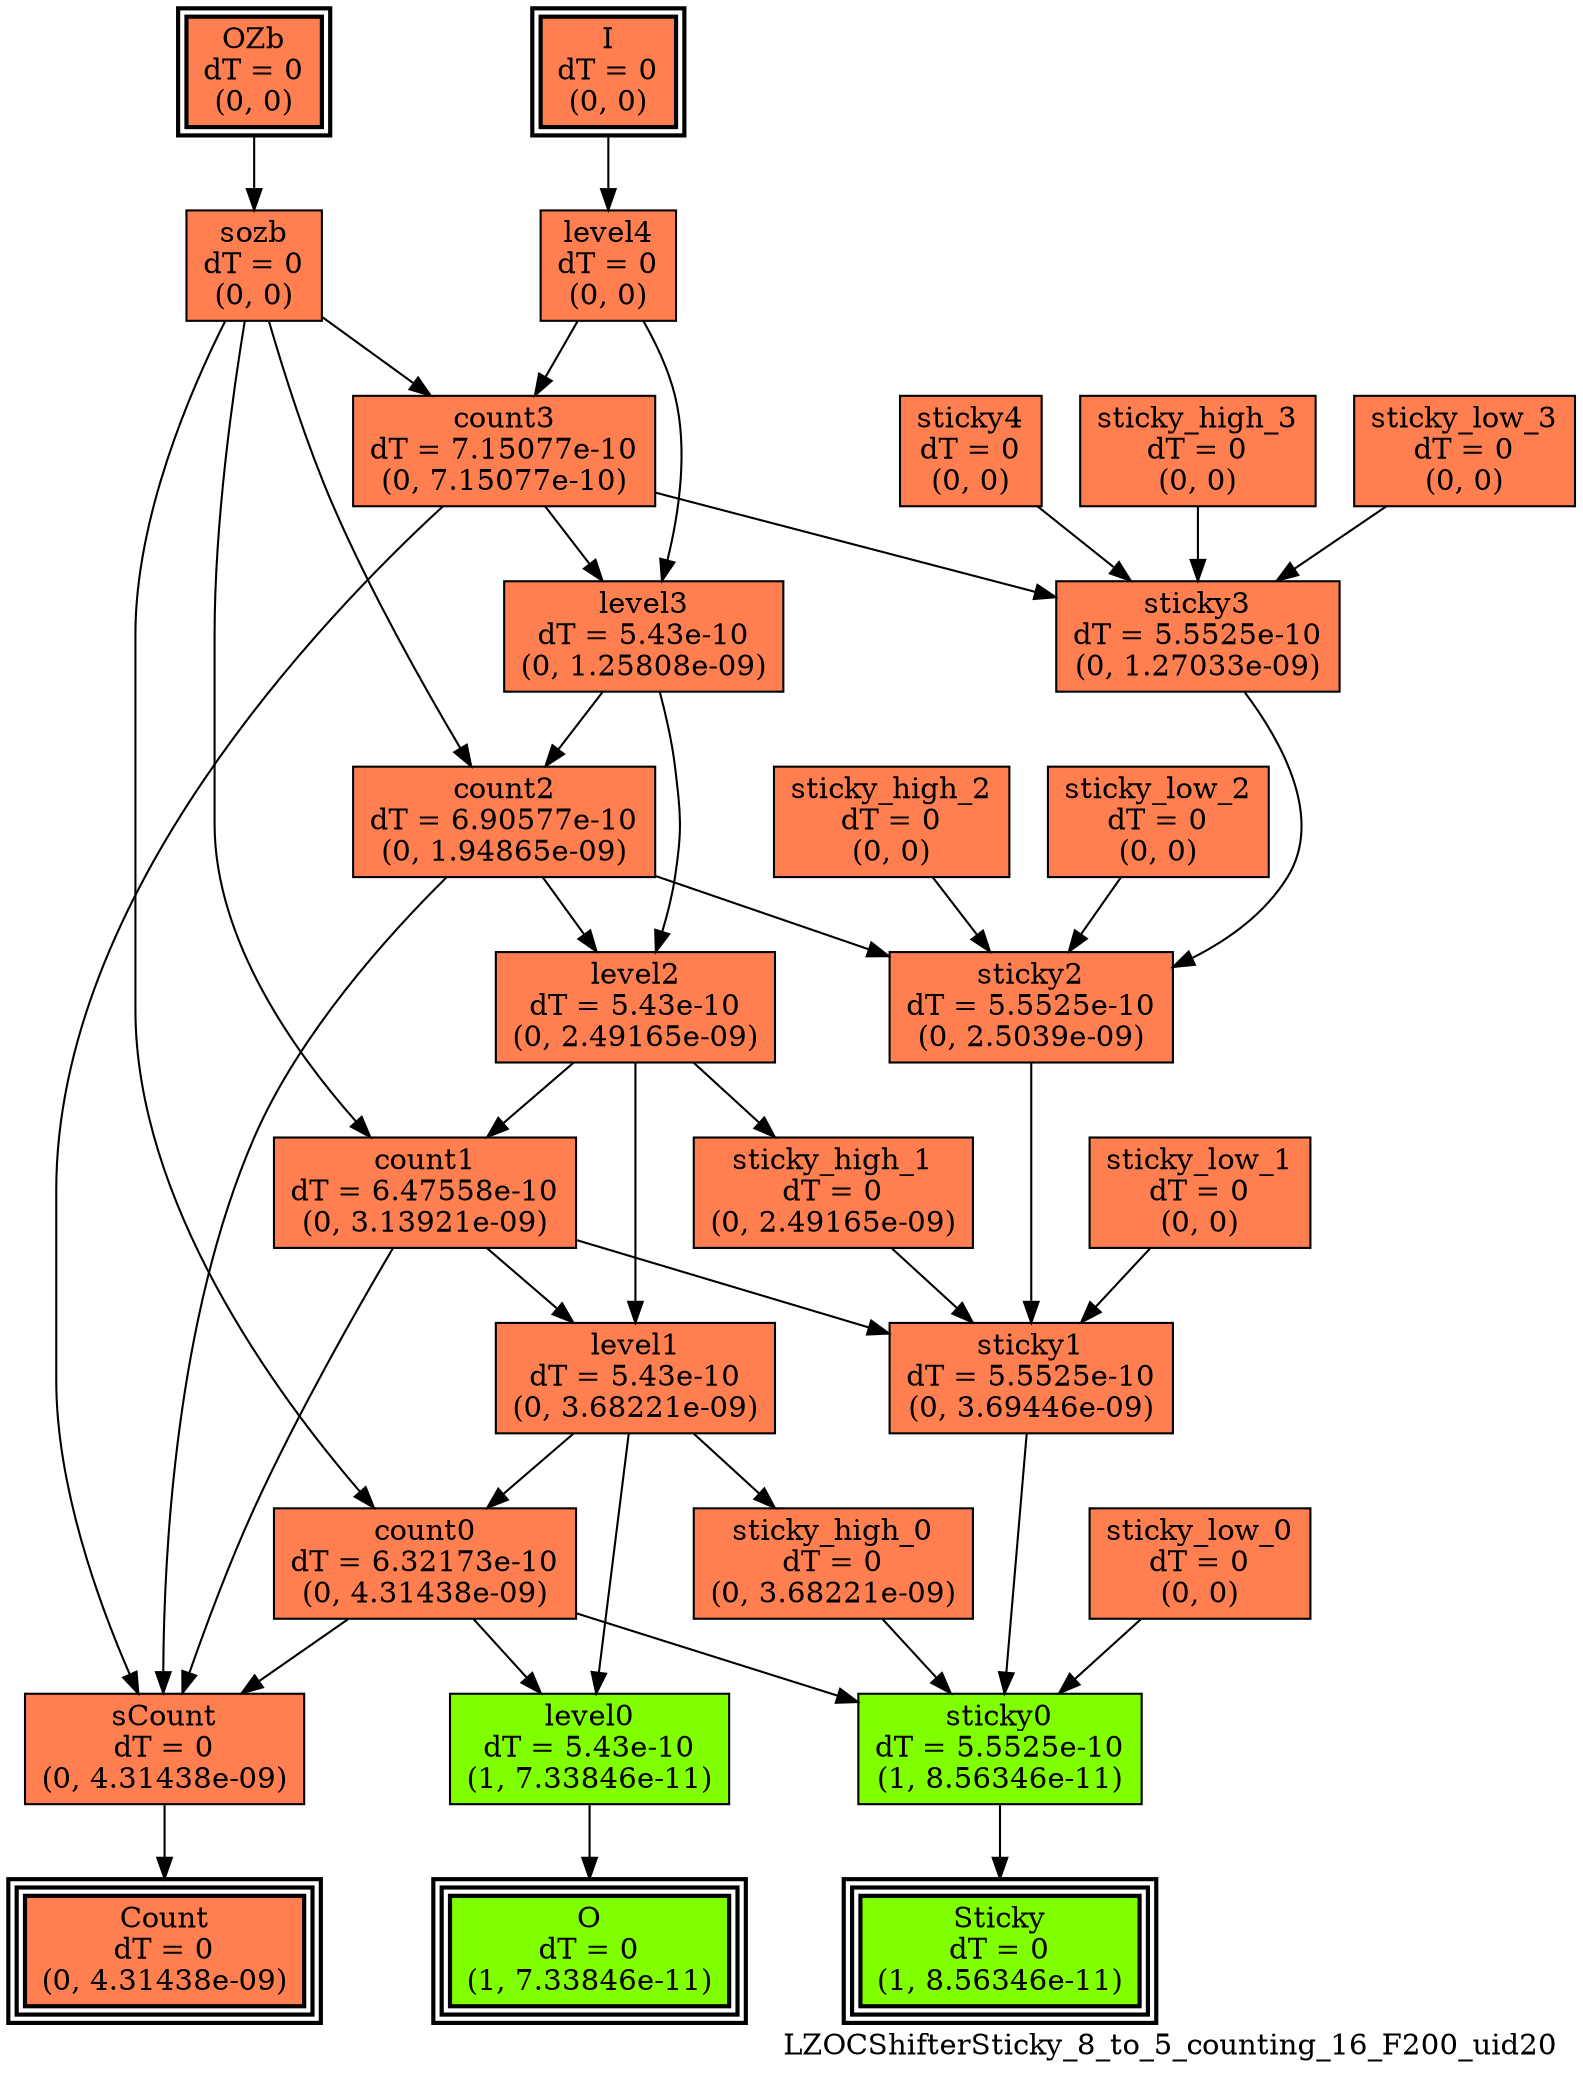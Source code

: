 digraph LZOCShifterSticky_8_to_5_counting_16_F200_uid20
{
	//graph drawing options
	label=LZOCShifterSticky_8_to_5_counting_16_F200_uid20;
	labelloc=bottom;
	labeljust=right;
	ratio=auto;
	nodesep=0.25;
	ranksep=0.5;

	//input/output signals of operator LZOCShifterSticky_8_to_5_counting_16_F200_uid20
	I__LZOCShifterSticky_8_to_5_counting_16_F200_uid20 [ label="I\ndT = 0\n(0, 0)", shape=box, color=black, style="bold, filled", fillcolor=coral, peripheries=2 ];
	OZb__LZOCShifterSticky_8_to_5_counting_16_F200_uid20 [ label="OZb\ndT = 0\n(0, 0)", shape=box, color=black, style="bold, filled", fillcolor=coral, peripheries=2 ];
	Count__LZOCShifterSticky_8_to_5_counting_16_F200_uid20 [ label="Count\ndT = 0\n(0, 4.31438e-09)", shape=box, color=black, style="bold, filled", fillcolor=coral, peripheries=3 ];
	O__LZOCShifterSticky_8_to_5_counting_16_F200_uid20 [ label="O\ndT = 0\n(1, 7.33846e-11)", shape=box, color=black, style="bold, filled", fillcolor=chartreuse, peripheries=3 ];
	Sticky__LZOCShifterSticky_8_to_5_counting_16_F200_uid20 [ label="Sticky\ndT = 0\n(1, 8.56346e-11)", shape=box, color=black, style="bold, filled", fillcolor=chartreuse, peripheries=3 ];
	{rank=same I__LZOCShifterSticky_8_to_5_counting_16_F200_uid20, OZb__LZOCShifterSticky_8_to_5_counting_16_F200_uid20};
	{rank=same Count__LZOCShifterSticky_8_to_5_counting_16_F200_uid20, O__LZOCShifterSticky_8_to_5_counting_16_F200_uid20, Sticky__LZOCShifterSticky_8_to_5_counting_16_F200_uid20};
	//internal signals of operator LZOCShifterSticky_8_to_5_counting_16_F200_uid20
	level4__LZOCShifterSticky_8_to_5_counting_16_F200_uid20 [ label="level4\ndT = 0\n(0, 0)", shape=box, color=black, style=filled, fillcolor=coral, peripheries=1 ];
	sozb__LZOCShifterSticky_8_to_5_counting_16_F200_uid20 [ label="sozb\ndT = 0\n(0, 0)", shape=box, color=black, style=filled, fillcolor=coral, peripheries=1 ];
	sticky4__LZOCShifterSticky_8_to_5_counting_16_F200_uid20 [ label="sticky4\ndT = 0\n(0, 0)", shape=box, color=black, style=filled, fillcolor=coral, peripheries=1 ];
	count3__LZOCShifterSticky_8_to_5_counting_16_F200_uid20 [ label="count3\ndT = 7.15077e-10\n(0, 7.15077e-10)", shape=box, color=black, style=filled, fillcolor=coral, peripheries=1 ];
	level3__LZOCShifterSticky_8_to_5_counting_16_F200_uid20 [ label="level3\ndT = 5.43e-10\n(0, 1.25808e-09)", shape=box, color=black, style=filled, fillcolor=coral, peripheries=1 ];
	sticky_high_3__LZOCShifterSticky_8_to_5_counting_16_F200_uid20 [ label="sticky_high_3\ndT = 0\n(0, 0)", shape=box, color=black, style=filled, fillcolor=coral, peripheries=1 ];
	sticky_low_3__LZOCShifterSticky_8_to_5_counting_16_F200_uid20 [ label="sticky_low_3\ndT = 0\n(0, 0)", shape=box, color=black, style=filled, fillcolor=coral, peripheries=1 ];
	sticky3__LZOCShifterSticky_8_to_5_counting_16_F200_uid20 [ label="sticky3\ndT = 5.5525e-10\n(0, 1.27033e-09)", shape=box, color=black, style=filled, fillcolor=coral, peripheries=1 ];
	count2__LZOCShifterSticky_8_to_5_counting_16_F200_uid20 [ label="count2\ndT = 6.90577e-10\n(0, 1.94865e-09)", shape=box, color=black, style=filled, fillcolor=coral, peripheries=1 ];
	level2__LZOCShifterSticky_8_to_5_counting_16_F200_uid20 [ label="level2\ndT = 5.43e-10\n(0, 2.49165e-09)", shape=box, color=black, style=filled, fillcolor=coral, peripheries=1 ];
	sticky_high_2__LZOCShifterSticky_8_to_5_counting_16_F200_uid20 [ label="sticky_high_2\ndT = 0\n(0, 0)", shape=box, color=black, style=filled, fillcolor=coral, peripheries=1 ];
	sticky_low_2__LZOCShifterSticky_8_to_5_counting_16_F200_uid20 [ label="sticky_low_2\ndT = 0\n(0, 0)", shape=box, color=black, style=filled, fillcolor=coral, peripheries=1 ];
	sticky2__LZOCShifterSticky_8_to_5_counting_16_F200_uid20 [ label="sticky2\ndT = 5.5525e-10\n(0, 2.5039e-09)", shape=box, color=black, style=filled, fillcolor=coral, peripheries=1 ];
	count1__LZOCShifterSticky_8_to_5_counting_16_F200_uid20 [ label="count1\ndT = 6.47558e-10\n(0, 3.13921e-09)", shape=box, color=black, style=filled, fillcolor=coral, peripheries=1 ];
	level1__LZOCShifterSticky_8_to_5_counting_16_F200_uid20 [ label="level1\ndT = 5.43e-10\n(0, 3.68221e-09)", shape=box, color=black, style=filled, fillcolor=coral, peripheries=1 ];
	sticky_high_1__LZOCShifterSticky_8_to_5_counting_16_F200_uid20 [ label="sticky_high_1\ndT = 0\n(0, 2.49165e-09)", shape=box, color=black, style=filled, fillcolor=coral, peripheries=1 ];
	sticky_low_1__LZOCShifterSticky_8_to_5_counting_16_F200_uid20 [ label="sticky_low_1\ndT = 0\n(0, 0)", shape=box, color=black, style=filled, fillcolor=coral, peripheries=1 ];
	sticky1__LZOCShifterSticky_8_to_5_counting_16_F200_uid20 [ label="sticky1\ndT = 5.5525e-10\n(0, 3.69446e-09)", shape=box, color=black, style=filled, fillcolor=coral, peripheries=1 ];
	count0__LZOCShifterSticky_8_to_5_counting_16_F200_uid20 [ label="count0\ndT = 6.32173e-10\n(0, 4.31438e-09)", shape=box, color=black, style=filled, fillcolor=coral, peripheries=1 ];
	level0__LZOCShifterSticky_8_to_5_counting_16_F200_uid20 [ label="level0\ndT = 5.43e-10\n(1, 7.33846e-11)", shape=box, color=black, style=filled, fillcolor=chartreuse, peripheries=1 ];
	sticky_high_0__LZOCShifterSticky_8_to_5_counting_16_F200_uid20 [ label="sticky_high_0\ndT = 0\n(0, 3.68221e-09)", shape=box, color=black, style=filled, fillcolor=coral, peripheries=1 ];
	sticky_low_0__LZOCShifterSticky_8_to_5_counting_16_F200_uid20 [ label="sticky_low_0\ndT = 0\n(0, 0)", shape=box, color=black, style=filled, fillcolor=coral, peripheries=1 ];
	sticky0__LZOCShifterSticky_8_to_5_counting_16_F200_uid20 [ label="sticky0\ndT = 5.5525e-10\n(1, 8.56346e-11)", shape=box, color=black, style=filled, fillcolor=chartreuse, peripheries=1 ];
	sCount__LZOCShifterSticky_8_to_5_counting_16_F200_uid20 [ label="sCount\ndT = 0\n(0, 4.31438e-09)", shape=box, color=black, style=filled, fillcolor=coral, peripheries=1 ];

	//subcomponents of operator LZOCShifterSticky_8_to_5_counting_16_F200_uid20

	//input and internal signal connections of operator LZOCShifterSticky_8_to_5_counting_16_F200_uid20
	I__LZOCShifterSticky_8_to_5_counting_16_F200_uid20 -> level4__LZOCShifterSticky_8_to_5_counting_16_F200_uid20 [ arrowhead=normal, arrowsize=1.0, arrowtail=normal, color=black, dir=forward  ];
	OZb__LZOCShifterSticky_8_to_5_counting_16_F200_uid20 -> sozb__LZOCShifterSticky_8_to_5_counting_16_F200_uid20 [ arrowhead=normal, arrowsize=1.0, arrowtail=normal, color=black, dir=forward  ];
	level4__LZOCShifterSticky_8_to_5_counting_16_F200_uid20 -> count3__LZOCShifterSticky_8_to_5_counting_16_F200_uid20 [ arrowhead=normal, arrowsize=1.0, arrowtail=normal, color=black, dir=forward  ];
	level4__LZOCShifterSticky_8_to_5_counting_16_F200_uid20 -> level3__LZOCShifterSticky_8_to_5_counting_16_F200_uid20 [ arrowhead=normal, arrowsize=1.0, arrowtail=normal, color=black, dir=forward  ];
	sozb__LZOCShifterSticky_8_to_5_counting_16_F200_uid20 -> count3__LZOCShifterSticky_8_to_5_counting_16_F200_uid20 [ arrowhead=normal, arrowsize=1.0, arrowtail=normal, color=black, dir=forward  ];
	sozb__LZOCShifterSticky_8_to_5_counting_16_F200_uid20 -> count2__LZOCShifterSticky_8_to_5_counting_16_F200_uid20 [ arrowhead=normal, arrowsize=1.0, arrowtail=normal, color=black, dir=forward  ];
	sozb__LZOCShifterSticky_8_to_5_counting_16_F200_uid20 -> count1__LZOCShifterSticky_8_to_5_counting_16_F200_uid20 [ arrowhead=normal, arrowsize=1.0, arrowtail=normal, color=black, dir=forward  ];
	sozb__LZOCShifterSticky_8_to_5_counting_16_F200_uid20 -> count0__LZOCShifterSticky_8_to_5_counting_16_F200_uid20 [ arrowhead=normal, arrowsize=1.0, arrowtail=normal, color=black, dir=forward  ];
	sticky4__LZOCShifterSticky_8_to_5_counting_16_F200_uid20 -> sticky3__LZOCShifterSticky_8_to_5_counting_16_F200_uid20 [ arrowhead=normal, arrowsize=1.0, arrowtail=normal, color=black, dir=forward  ];
	count3__LZOCShifterSticky_8_to_5_counting_16_F200_uid20 -> level3__LZOCShifterSticky_8_to_5_counting_16_F200_uid20 [ arrowhead=normal, arrowsize=1.0, arrowtail=normal, color=black, dir=forward  ];
	count3__LZOCShifterSticky_8_to_5_counting_16_F200_uid20 -> sticky3__LZOCShifterSticky_8_to_5_counting_16_F200_uid20 [ arrowhead=normal, arrowsize=1.0, arrowtail=normal, color=black, dir=forward  ];
	count3__LZOCShifterSticky_8_to_5_counting_16_F200_uid20 -> sCount__LZOCShifterSticky_8_to_5_counting_16_F200_uid20 [ arrowhead=normal, arrowsize=1.0, arrowtail=normal, color=black, dir=forward  ];
	level3__LZOCShifterSticky_8_to_5_counting_16_F200_uid20 -> count2__LZOCShifterSticky_8_to_5_counting_16_F200_uid20 [ arrowhead=normal, arrowsize=1.0, arrowtail=normal, color=black, dir=forward  ];
	level3__LZOCShifterSticky_8_to_5_counting_16_F200_uid20 -> level2__LZOCShifterSticky_8_to_5_counting_16_F200_uid20 [ arrowhead=normal, arrowsize=1.0, arrowtail=normal, color=black, dir=forward  ];
	sticky_high_3__LZOCShifterSticky_8_to_5_counting_16_F200_uid20 -> sticky3__LZOCShifterSticky_8_to_5_counting_16_F200_uid20 [ arrowhead=normal, arrowsize=1.0, arrowtail=normal, color=black, dir=forward  ];
	sticky_low_3__LZOCShifterSticky_8_to_5_counting_16_F200_uid20 -> sticky3__LZOCShifterSticky_8_to_5_counting_16_F200_uid20 [ arrowhead=normal, arrowsize=1.0, arrowtail=normal, color=black, dir=forward  ];
	sticky3__LZOCShifterSticky_8_to_5_counting_16_F200_uid20 -> sticky2__LZOCShifterSticky_8_to_5_counting_16_F200_uid20 [ arrowhead=normal, arrowsize=1.0, arrowtail=normal, color=black, dir=forward  ];
	count2__LZOCShifterSticky_8_to_5_counting_16_F200_uid20 -> level2__LZOCShifterSticky_8_to_5_counting_16_F200_uid20 [ arrowhead=normal, arrowsize=1.0, arrowtail=normal, color=black, dir=forward  ];
	count2__LZOCShifterSticky_8_to_5_counting_16_F200_uid20 -> sticky2__LZOCShifterSticky_8_to_5_counting_16_F200_uid20 [ arrowhead=normal, arrowsize=1.0, arrowtail=normal, color=black, dir=forward  ];
	count2__LZOCShifterSticky_8_to_5_counting_16_F200_uid20 -> sCount__LZOCShifterSticky_8_to_5_counting_16_F200_uid20 [ arrowhead=normal, arrowsize=1.0, arrowtail=normal, color=black, dir=forward  ];
	level2__LZOCShifterSticky_8_to_5_counting_16_F200_uid20 -> count1__LZOCShifterSticky_8_to_5_counting_16_F200_uid20 [ arrowhead=normal, arrowsize=1.0, arrowtail=normal, color=black, dir=forward  ];
	level2__LZOCShifterSticky_8_to_5_counting_16_F200_uid20 -> level1__LZOCShifterSticky_8_to_5_counting_16_F200_uid20 [ arrowhead=normal, arrowsize=1.0, arrowtail=normal, color=black, dir=forward  ];
	level2__LZOCShifterSticky_8_to_5_counting_16_F200_uid20 -> sticky_high_1__LZOCShifterSticky_8_to_5_counting_16_F200_uid20 [ arrowhead=normal, arrowsize=1.0, arrowtail=normal, color=black, dir=forward  ];
	sticky_high_2__LZOCShifterSticky_8_to_5_counting_16_F200_uid20 -> sticky2__LZOCShifterSticky_8_to_5_counting_16_F200_uid20 [ arrowhead=normal, arrowsize=1.0, arrowtail=normal, color=black, dir=forward  ];
	sticky_low_2__LZOCShifterSticky_8_to_5_counting_16_F200_uid20 -> sticky2__LZOCShifterSticky_8_to_5_counting_16_F200_uid20 [ arrowhead=normal, arrowsize=1.0, arrowtail=normal, color=black, dir=forward  ];
	sticky2__LZOCShifterSticky_8_to_5_counting_16_F200_uid20 -> sticky1__LZOCShifterSticky_8_to_5_counting_16_F200_uid20 [ arrowhead=normal, arrowsize=1.0, arrowtail=normal, color=black, dir=forward  ];
	count1__LZOCShifterSticky_8_to_5_counting_16_F200_uid20 -> level1__LZOCShifterSticky_8_to_5_counting_16_F200_uid20 [ arrowhead=normal, arrowsize=1.0, arrowtail=normal, color=black, dir=forward  ];
	count1__LZOCShifterSticky_8_to_5_counting_16_F200_uid20 -> sticky1__LZOCShifterSticky_8_to_5_counting_16_F200_uid20 [ arrowhead=normal, arrowsize=1.0, arrowtail=normal, color=black, dir=forward  ];
	count1__LZOCShifterSticky_8_to_5_counting_16_F200_uid20 -> sCount__LZOCShifterSticky_8_to_5_counting_16_F200_uid20 [ arrowhead=normal, arrowsize=1.0, arrowtail=normal, color=black, dir=forward  ];
	level1__LZOCShifterSticky_8_to_5_counting_16_F200_uid20 -> count0__LZOCShifterSticky_8_to_5_counting_16_F200_uid20 [ arrowhead=normal, arrowsize=1.0, arrowtail=normal, color=black, dir=forward  ];
	level1__LZOCShifterSticky_8_to_5_counting_16_F200_uid20 -> level0__LZOCShifterSticky_8_to_5_counting_16_F200_uid20 [ arrowhead=normal, arrowsize=1.0, arrowtail=normal, color=black, dir=forward  ];
	level1__LZOCShifterSticky_8_to_5_counting_16_F200_uid20 -> sticky_high_0__LZOCShifterSticky_8_to_5_counting_16_F200_uid20 [ arrowhead=normal, arrowsize=1.0, arrowtail=normal, color=black, dir=forward  ];
	sticky_high_1__LZOCShifterSticky_8_to_5_counting_16_F200_uid20 -> sticky1__LZOCShifterSticky_8_to_5_counting_16_F200_uid20 [ arrowhead=normal, arrowsize=1.0, arrowtail=normal, color=black, dir=forward  ];
	sticky_low_1__LZOCShifterSticky_8_to_5_counting_16_F200_uid20 -> sticky1__LZOCShifterSticky_8_to_5_counting_16_F200_uid20 [ arrowhead=normal, arrowsize=1.0, arrowtail=normal, color=black, dir=forward  ];
	sticky1__LZOCShifterSticky_8_to_5_counting_16_F200_uid20 -> sticky0__LZOCShifterSticky_8_to_5_counting_16_F200_uid20 [ arrowhead=normal, arrowsize=1.0, arrowtail=normal, color=black, dir=forward  ];
	count0__LZOCShifterSticky_8_to_5_counting_16_F200_uid20 -> level0__LZOCShifterSticky_8_to_5_counting_16_F200_uid20 [ arrowhead=normal, arrowsize=1.0, arrowtail=normal, color=black, dir=forward  ];
	count0__LZOCShifterSticky_8_to_5_counting_16_F200_uid20 -> sticky0__LZOCShifterSticky_8_to_5_counting_16_F200_uid20 [ arrowhead=normal, arrowsize=1.0, arrowtail=normal, color=black, dir=forward  ];
	count0__LZOCShifterSticky_8_to_5_counting_16_F200_uid20 -> sCount__LZOCShifterSticky_8_to_5_counting_16_F200_uid20 [ arrowhead=normal, arrowsize=1.0, arrowtail=normal, color=black, dir=forward  ];
	level0__LZOCShifterSticky_8_to_5_counting_16_F200_uid20 -> O__LZOCShifterSticky_8_to_5_counting_16_F200_uid20 [ arrowhead=normal, arrowsize=1.0, arrowtail=normal, color=black, dir=forward  ];
	sticky_high_0__LZOCShifterSticky_8_to_5_counting_16_F200_uid20 -> sticky0__LZOCShifterSticky_8_to_5_counting_16_F200_uid20 [ arrowhead=normal, arrowsize=1.0, arrowtail=normal, color=black, dir=forward  ];
	sticky_low_0__LZOCShifterSticky_8_to_5_counting_16_F200_uid20 -> sticky0__LZOCShifterSticky_8_to_5_counting_16_F200_uid20 [ arrowhead=normal, arrowsize=1.0, arrowtail=normal, color=black, dir=forward  ];
	sticky0__LZOCShifterSticky_8_to_5_counting_16_F200_uid20 -> Sticky__LZOCShifterSticky_8_to_5_counting_16_F200_uid20 [ arrowhead=normal, arrowsize=1.0, arrowtail=normal, color=black, dir=forward  ];
	sCount__LZOCShifterSticky_8_to_5_counting_16_F200_uid20 -> Count__LZOCShifterSticky_8_to_5_counting_16_F200_uid20 [ arrowhead=normal, arrowsize=1.0, arrowtail=normal, color=black, dir=forward  ];
}

